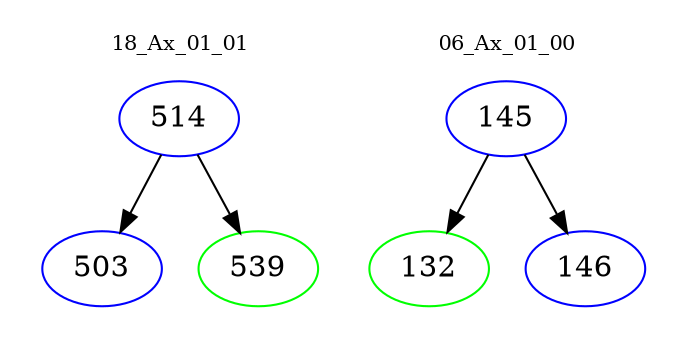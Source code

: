 digraph{
subgraph cluster_0 {
color = white
label = "18_Ax_01_01";
fontsize=10;
T0_514 [label="514", color="blue"]
T0_514 -> T0_503 [color="black"]
T0_503 [label="503", color="blue"]
T0_514 -> T0_539 [color="black"]
T0_539 [label="539", color="green"]
}
subgraph cluster_1 {
color = white
label = "06_Ax_01_00";
fontsize=10;
T1_145 [label="145", color="blue"]
T1_145 -> T1_132 [color="black"]
T1_132 [label="132", color="green"]
T1_145 -> T1_146 [color="black"]
T1_146 [label="146", color="blue"]
}
}
